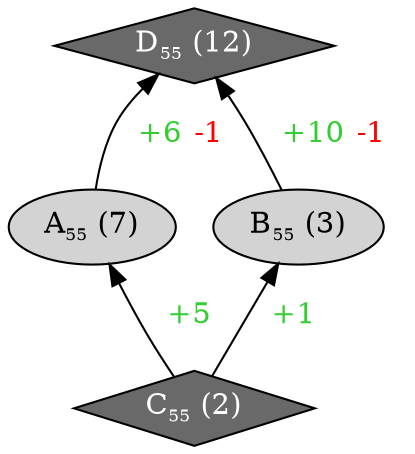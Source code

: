 digraph "CI1.C17_CI1__func187__trig_trigh__CI1"{
rankdir="BT"
1 [label=<A<sub><font point-size="10">55</font></sub> (7)>, style="filled", fillcolor="lightgray"]
2 [label=<B<sub><font point-size="10">55</font></sub> (3)>, style="filled", fillcolor="lightgray"]
3 [label=<C<sub><font point-size="10">55</font></sub> (2)>, style="filled", shape="diamond", fillcolor="dimgray", fontcolor="white"]
4 [label=<D<sub><font point-size="10">55</font></sub> (12)>, style="filled", shape="diamond", fillcolor="dimgray", fontcolor="white"]
1 -> 4 [label=<  <font color="limegreen">+6</font> <font color="red">-1</font>  >]
2 -> 4 [label=<  <font color="limegreen">+10</font> <font color="red">-1</font>  >]
3 -> 1 [label=<  <font color="limegreen">+5</font>  >]
3 -> 2 [label=<  <font color="limegreen">+1</font>  >]
}
